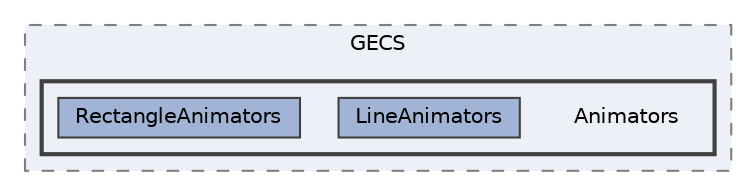 digraph "/mnt/c/Users/lefte/Mujin/MastersThesis/Taz/TazGraph/TazGraphEngine/GECS/Animators"
{
 // LATEX_PDF_SIZE
  bgcolor="transparent";
  edge [fontname=Helvetica,fontsize=10,labelfontname=Helvetica,labelfontsize=10];
  node [fontname=Helvetica,fontsize=10,shape=box,height=0.2,width=0.4];
  compound=true
  subgraph clusterdir_b248dd036d709d24ab0c1971083770f3 {
    graph [ bgcolor="#edf0f7", pencolor="grey50", label="GECS", fontname=Helvetica,fontsize=10 style="filled,dashed", URL="dir_b248dd036d709d24ab0c1971083770f3.html",tooltip=""]
  subgraph clusterdir_bdb1b9f6f5872ad947a647fcb9f77180 {
    graph [ bgcolor="#edf0f7", pencolor="grey25", label="", fontname=Helvetica,fontsize=10 style="filled,bold", URL="dir_bdb1b9f6f5872ad947a647fcb9f77180.html",tooltip=""]
    dir_bdb1b9f6f5872ad947a647fcb9f77180 [shape=plaintext, label="Animators"];
  dir_b2da113b87181c61a8f305055874c5cc [label="LineAnimators", fillcolor="#a2b4d6", color="grey25", style="filled", URL="dir_b2da113b87181c61a8f305055874c5cc.html",tooltip=""];
  dir_d6811fd694717ce138b79d155229cfb0 [label="RectangleAnimators", fillcolor="#a2b4d6", color="grey25", style="filled", URL="dir_d6811fd694717ce138b79d155229cfb0.html",tooltip=""];
  }
  }
}

